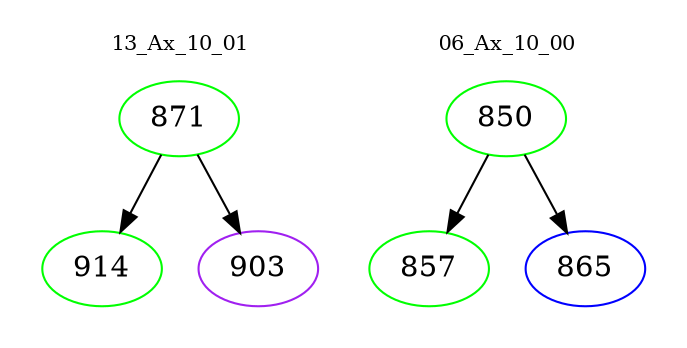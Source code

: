 digraph{
subgraph cluster_0 {
color = white
label = "13_Ax_10_01";
fontsize=10;
T0_871 [label="871", color="green"]
T0_871 -> T0_914 [color="black"]
T0_914 [label="914", color="green"]
T0_871 -> T0_903 [color="black"]
T0_903 [label="903", color="purple"]
}
subgraph cluster_1 {
color = white
label = "06_Ax_10_00";
fontsize=10;
T1_850 [label="850", color="green"]
T1_850 -> T1_857 [color="black"]
T1_857 [label="857", color="green"]
T1_850 -> T1_865 [color="black"]
T1_865 [label="865", color="blue"]
}
}
